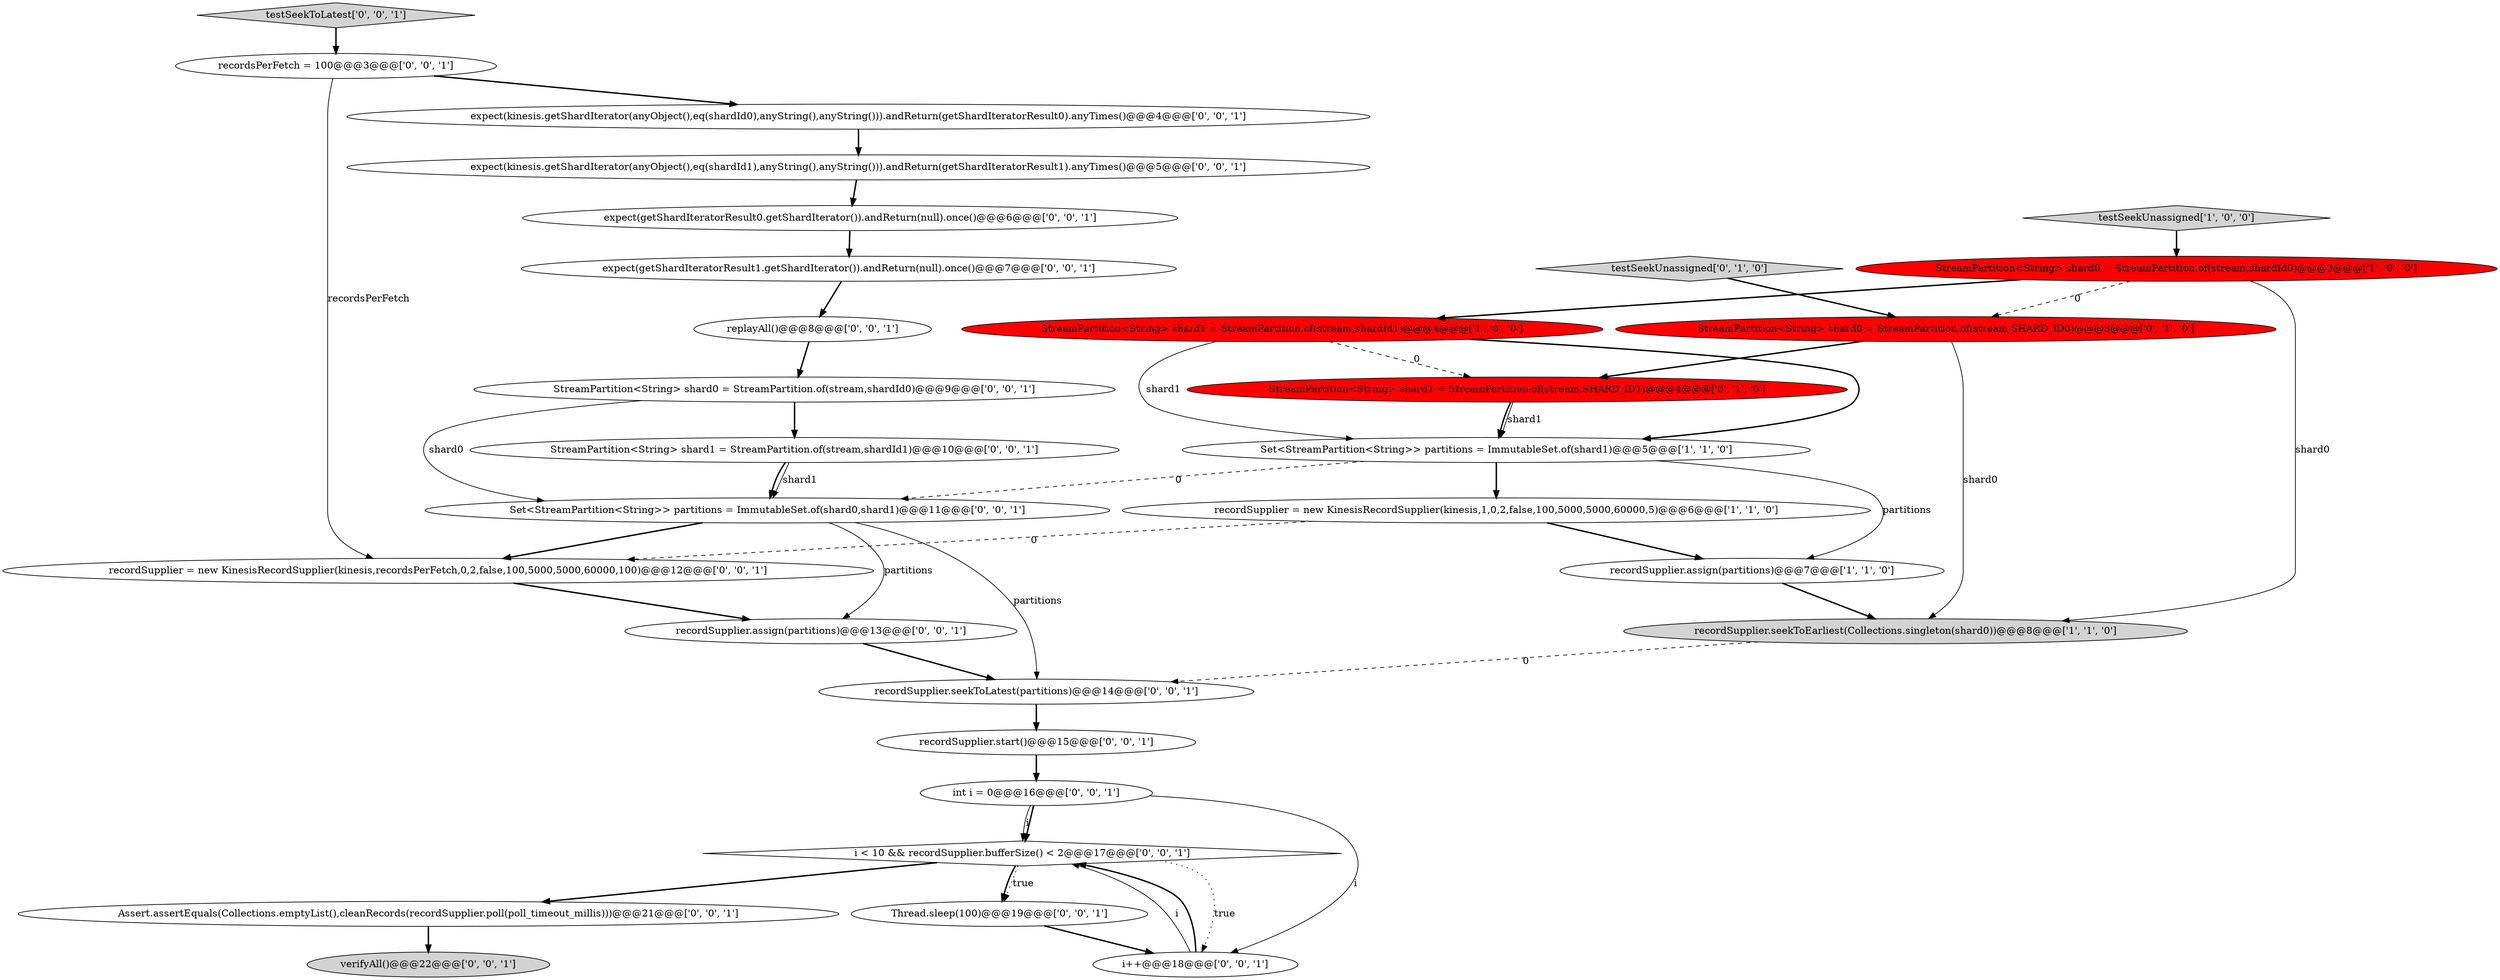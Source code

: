 digraph {
25 [style = filled, label = "verifyAll()@@@22@@@['0', '0', '1']", fillcolor = lightgray, shape = ellipse image = "AAA0AAABBB3BBB"];
7 [style = filled, label = "testSeekUnassigned['0', '1', '0']", fillcolor = lightgray, shape = diamond image = "AAA0AAABBB2BBB"];
29 [style = filled, label = "recordSupplier.assign(partitions)@@@13@@@['0', '0', '1']", fillcolor = white, shape = ellipse image = "AAA0AAABBB3BBB"];
20 [style = filled, label = "expect(kinesis.getShardIterator(anyObject(),eq(shardId1),anyString(),anyString())).andReturn(getShardIteratorResult1).anyTimes()@@@5@@@['0', '0', '1']", fillcolor = white, shape = ellipse image = "AAA0AAABBB3BBB"];
27 [style = filled, label = "recordSupplier.seekToLatest(partitions)@@@14@@@['0', '0', '1']", fillcolor = white, shape = ellipse image = "AAA0AAABBB3BBB"];
21 [style = filled, label = "expect(getShardIteratorResult0.getShardIterator()).andReturn(null).once()@@@6@@@['0', '0', '1']", fillcolor = white, shape = ellipse image = "AAA0AAABBB3BBB"];
4 [style = filled, label = "recordSupplier.assign(partitions)@@@7@@@['1', '1', '0']", fillcolor = white, shape = ellipse image = "AAA0AAABBB1BBB"];
3 [style = filled, label = "recordSupplier = new KinesisRecordSupplier(kinesis,1,0,2,false,100,5000,5000,60000,5)@@@6@@@['1', '1', '0']", fillcolor = white, shape = ellipse image = "AAA0AAABBB1BBB"];
9 [style = filled, label = "StreamPartition<String> shard0 = StreamPartition.of(stream,SHARD_ID0)@@@3@@@['0', '1', '0']", fillcolor = red, shape = ellipse image = "AAA1AAABBB2BBB"];
26 [style = filled, label = "StreamPartition<String> shard1 = StreamPartition.of(stream,shardId1)@@@10@@@['0', '0', '1']", fillcolor = white, shape = ellipse image = "AAA0AAABBB3BBB"];
23 [style = filled, label = "recordSupplier.start()@@@15@@@['0', '0', '1']", fillcolor = white, shape = ellipse image = "AAA0AAABBB3BBB"];
17 [style = filled, label = "testSeekToLatest['0', '0', '1']", fillcolor = lightgray, shape = diamond image = "AAA0AAABBB3BBB"];
13 [style = filled, label = "recordSupplier = new KinesisRecordSupplier(kinesis,recordsPerFetch,0,2,false,100,5000,5000,60000,100)@@@12@@@['0', '0', '1']", fillcolor = white, shape = ellipse image = "AAA0AAABBB3BBB"];
1 [style = filled, label = "recordSupplier.seekToEarliest(Collections.singleton(shard0))@@@8@@@['1', '1', '0']", fillcolor = lightgray, shape = ellipse image = "AAA0AAABBB1BBB"];
12 [style = filled, label = "Set<StreamPartition<String>> partitions = ImmutableSet.of(shard0,shard1)@@@11@@@['0', '0', '1']", fillcolor = white, shape = ellipse image = "AAA0AAABBB3BBB"];
5 [style = filled, label = "Set<StreamPartition<String>> partitions = ImmutableSet.of(shard1)@@@5@@@['1', '1', '0']", fillcolor = white, shape = ellipse image = "AAA0AAABBB1BBB"];
11 [style = filled, label = "expect(getShardIteratorResult1.getShardIterator()).andReturn(null).once()@@@7@@@['0', '0', '1']", fillcolor = white, shape = ellipse image = "AAA0AAABBB3BBB"];
8 [style = filled, label = "StreamPartition<String> shard1 = StreamPartition.of(stream,SHARD_ID1)@@@4@@@['0', '1', '0']", fillcolor = red, shape = ellipse image = "AAA1AAABBB2BBB"];
2 [style = filled, label = "StreamPartition<String> shard1 = StreamPartition.of(stream,shardId1)@@@4@@@['1', '0', '0']", fillcolor = red, shape = ellipse image = "AAA1AAABBB1BBB"];
14 [style = filled, label = "Thread.sleep(100)@@@19@@@['0', '0', '1']", fillcolor = white, shape = ellipse image = "AAA0AAABBB3BBB"];
24 [style = filled, label = "Assert.assertEquals(Collections.emptyList(),cleanRecords(recordSupplier.poll(poll_timeout_millis)))@@@21@@@['0', '0', '1']", fillcolor = white, shape = ellipse image = "AAA0AAABBB3BBB"];
22 [style = filled, label = "i < 10 && recordSupplier.bufferSize() < 2@@@17@@@['0', '0', '1']", fillcolor = white, shape = diamond image = "AAA0AAABBB3BBB"];
19 [style = filled, label = "replayAll()@@@8@@@['0', '0', '1']", fillcolor = white, shape = ellipse image = "AAA0AAABBB3BBB"];
28 [style = filled, label = "i++@@@18@@@['0', '0', '1']", fillcolor = white, shape = ellipse image = "AAA0AAABBB3BBB"];
16 [style = filled, label = "StreamPartition<String> shard0 = StreamPartition.of(stream,shardId0)@@@9@@@['0', '0', '1']", fillcolor = white, shape = ellipse image = "AAA0AAABBB3BBB"];
15 [style = filled, label = "int i = 0@@@16@@@['0', '0', '1']", fillcolor = white, shape = ellipse image = "AAA0AAABBB3BBB"];
6 [style = filled, label = "StreamPartition<String> shard0 = StreamPartition.of(stream,shardId0)@@@3@@@['1', '0', '0']", fillcolor = red, shape = ellipse image = "AAA1AAABBB1BBB"];
10 [style = filled, label = "recordsPerFetch = 100@@@3@@@['0', '0', '1']", fillcolor = white, shape = ellipse image = "AAA0AAABBB3BBB"];
0 [style = filled, label = "testSeekUnassigned['1', '0', '0']", fillcolor = lightgray, shape = diamond image = "AAA0AAABBB1BBB"];
18 [style = filled, label = "expect(kinesis.getShardIterator(anyObject(),eq(shardId0),anyString(),anyString())).andReturn(getShardIteratorResult0).anyTimes()@@@4@@@['0', '0', '1']", fillcolor = white, shape = ellipse image = "AAA0AAABBB3BBB"];
9->1 [style = solid, label="shard0"];
5->3 [style = bold, label=""];
17->10 [style = bold, label=""];
10->18 [style = bold, label=""];
16->12 [style = solid, label="shard0"];
12->29 [style = solid, label="partitions"];
5->12 [style = dashed, label="0"];
0->6 [style = bold, label=""];
1->27 [style = dashed, label="0"];
5->4 [style = solid, label="partitions"];
2->5 [style = solid, label="shard1"];
8->5 [style = solid, label="shard1"];
23->15 [style = bold, label=""];
16->26 [style = bold, label=""];
6->9 [style = dashed, label="0"];
22->28 [style = dotted, label="true"];
14->28 [style = bold, label=""];
11->19 [style = bold, label=""];
9->8 [style = bold, label=""];
3->13 [style = dashed, label="0"];
2->8 [style = dashed, label="0"];
3->4 [style = bold, label=""];
15->22 [style = bold, label=""];
19->16 [style = bold, label=""];
22->14 [style = dotted, label="true"];
6->2 [style = bold, label=""];
20->21 [style = bold, label=""];
7->9 [style = bold, label=""];
12->13 [style = bold, label=""];
29->27 [style = bold, label=""];
18->20 [style = bold, label=""];
26->12 [style = bold, label=""];
13->29 [style = bold, label=""];
8->5 [style = bold, label=""];
21->11 [style = bold, label=""];
15->22 [style = solid, label="i"];
24->25 [style = bold, label=""];
6->1 [style = solid, label="shard0"];
10->13 [style = solid, label="recordsPerFetch"];
26->12 [style = solid, label="shard1"];
27->23 [style = bold, label=""];
4->1 [style = bold, label=""];
15->28 [style = solid, label="i"];
22->24 [style = bold, label=""];
22->14 [style = bold, label=""];
12->27 [style = solid, label="partitions"];
28->22 [style = solid, label="i"];
28->22 [style = bold, label=""];
2->5 [style = bold, label=""];
}
